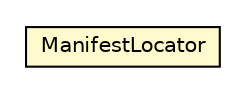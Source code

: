 #!/usr/local/bin/dot
#
# Class diagram 
# Generated by UMLGraph version 5.1 (http://www.umlgraph.org/)
#

digraph G {
	edge [fontname="Helvetica",fontsize=10,labelfontname="Helvetica",labelfontsize=10];
	node [fontname="Helvetica",fontsize=10,shape=plaintext];
	nodesep=0.25;
	ranksep=0.5;
	// org.androidtransfuse.util.ManifestLocator
	c53825 [label=<<table title="org.androidtransfuse.util.ManifestLocator" border="0" cellborder="1" cellspacing="0" cellpadding="2" port="p" bgcolor="lemonChiffon" href="./ManifestLocator.html">
		<tr><td><table border="0" cellspacing="0" cellpadding="1">
<tr><td align="center" balign="center"> ManifestLocator </td></tr>
		</table></td></tr>
		</table>>, fontname="Helvetica", fontcolor="black", fontsize=10.0];
}


